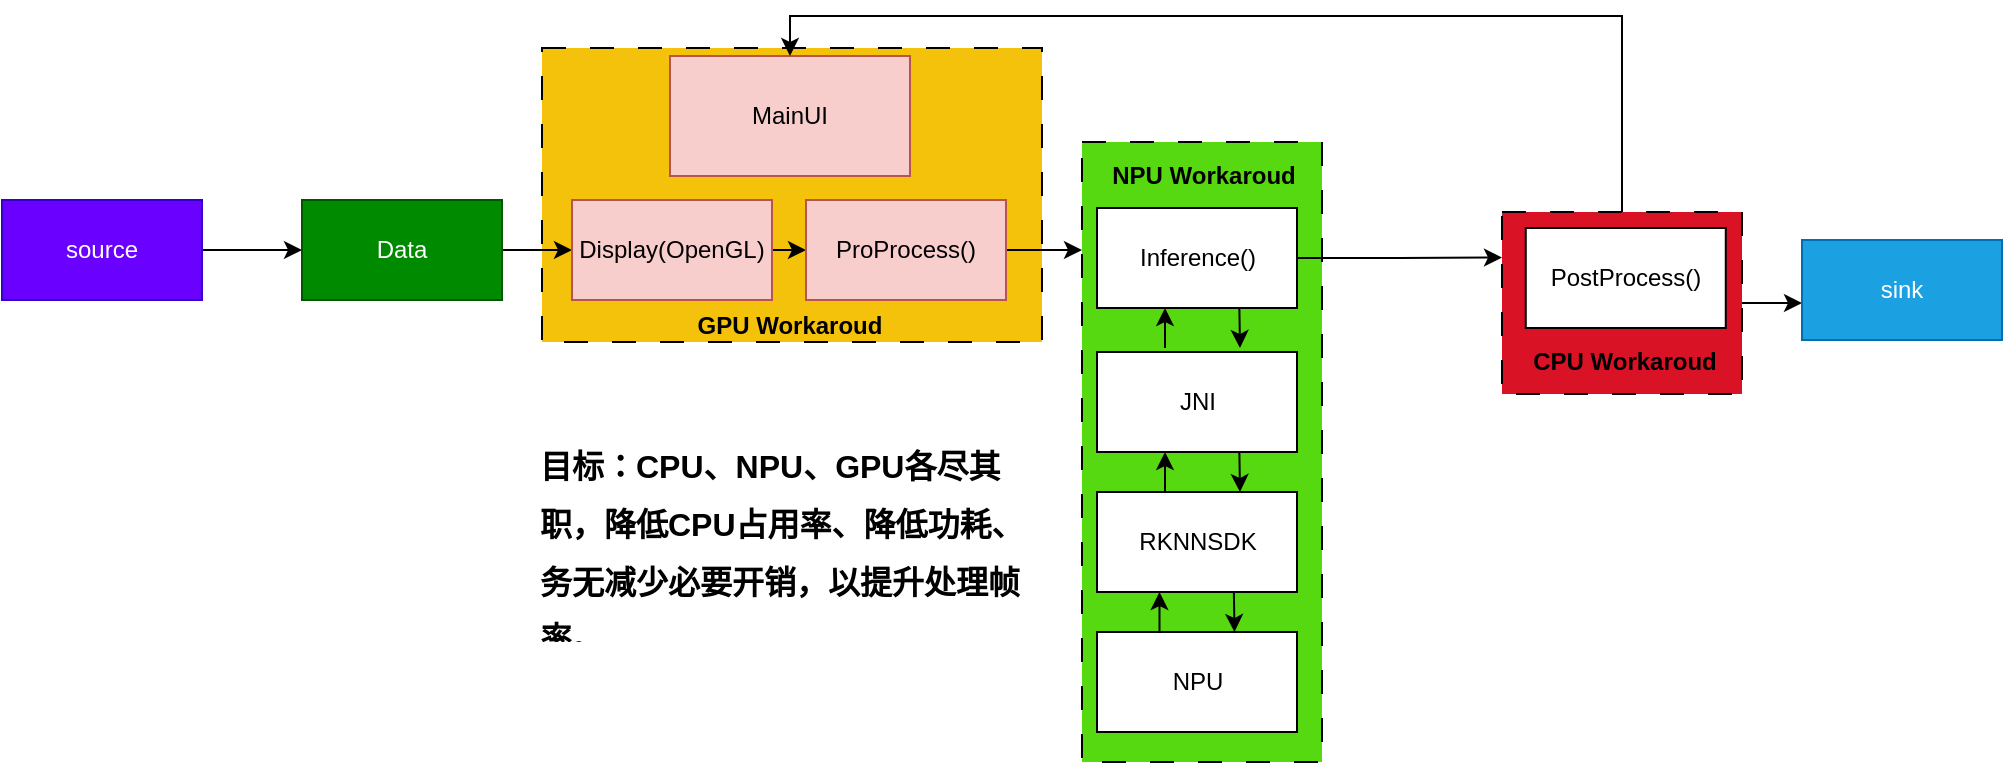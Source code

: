 <mxfile version="21.1.1" type="github">
  <diagram name="Page-1" id="efcozFvr51Rjrth5crKu">
    <mxGraphModel dx="1923" dy="679" grid="1" gridSize="10" guides="1" tooltips="1" connect="1" arrows="1" fold="1" page="1" pageScale="1" pageWidth="827" pageHeight="1169" math="0" shadow="0">
      <root>
        <mxCell id="0" />
        <mxCell id="1" parent="0" />
        <mxCell id="wFFzVPFAPlIq62BhiqQH-35" value="" style="rounded=0;whiteSpace=wrap;html=1;fillColor=#f4c10b;dashed=1;dashPattern=12 12;" vertex="1" parent="1">
          <mxGeometry x="120" y="153" width="250" height="147" as="geometry" />
        </mxCell>
        <mxCell id="wFFzVPFAPlIq62BhiqQH-3" value="" style="rounded=0;whiteSpace=wrap;html=1;fillColor=#57d912;dashed=1;dashPattern=12 12;" vertex="1" parent="1">
          <mxGeometry x="390" y="200" width="120" height="310" as="geometry" />
        </mxCell>
        <mxCell id="wFFzVPFAPlIq62BhiqQH-2" value="MainUI" style="rounded=0;whiteSpace=wrap;html=1;fillColor=#f8cecc;strokeColor=#b85450;" vertex="1" parent="1">
          <mxGeometry x="184" y="157" width="120" height="60" as="geometry" />
        </mxCell>
        <mxCell id="wFFzVPFAPlIq62BhiqQH-23" style="edgeStyle=orthogonalEdgeStyle;rounded=0;orthogonalLoop=1;jettySize=auto;html=1;entryX=0;entryY=0.25;entryDx=0;entryDy=0;" edge="1" parent="1" source="wFFzVPFAPlIq62BhiqQH-4" target="wFFzVPFAPlIq62BhiqQH-21">
          <mxGeometry relative="1" as="geometry" />
        </mxCell>
        <mxCell id="wFFzVPFAPlIq62BhiqQH-4" value="Inference()" style="rounded=0;whiteSpace=wrap;html=1;" vertex="1" parent="1">
          <mxGeometry x="397.5" y="233" width="100" height="50" as="geometry" />
        </mxCell>
        <mxCell id="wFFzVPFAPlIq62BhiqQH-5" value="JNI" style="rounded=0;whiteSpace=wrap;html=1;" vertex="1" parent="1">
          <mxGeometry x="397.5" y="305" width="100" height="50" as="geometry" />
        </mxCell>
        <mxCell id="wFFzVPFAPlIq62BhiqQH-6" value="RKNNSDK" style="rounded=0;whiteSpace=wrap;html=1;" vertex="1" parent="1">
          <mxGeometry x="397.5" y="375" width="100" height="50" as="geometry" />
        </mxCell>
        <mxCell id="wFFzVPFAPlIq62BhiqQH-7" value="NPU" style="rounded=0;whiteSpace=wrap;html=1;" vertex="1" parent="1">
          <mxGeometry x="397.5" y="445" width="100" height="50" as="geometry" />
        </mxCell>
        <mxCell id="wFFzVPFAPlIq62BhiqQH-11" value="" style="group" vertex="1" connectable="0" parent="1">
          <mxGeometry x="431.5" y="283" width="37.5" height="20" as="geometry" />
        </mxCell>
        <mxCell id="wFFzVPFAPlIq62BhiqQH-12" value="" style="endArrow=classic;html=1;rounded=0;" edge="1" parent="wFFzVPFAPlIq62BhiqQH-11">
          <mxGeometry width="50" height="50" relative="1" as="geometry">
            <mxPoint y="20" as="sourcePoint" />
            <mxPoint as="targetPoint" />
          </mxGeometry>
        </mxCell>
        <mxCell id="wFFzVPFAPlIq62BhiqQH-13" value="" style="endArrow=classic;html=1;rounded=0;" edge="1" parent="wFFzVPFAPlIq62BhiqQH-11">
          <mxGeometry width="50" height="50" relative="1" as="geometry">
            <mxPoint x="37.182" as="sourcePoint" />
            <mxPoint x="37.5" y="20" as="targetPoint" />
          </mxGeometry>
        </mxCell>
        <mxCell id="wFFzVPFAPlIq62BhiqQH-14" value="" style="group" vertex="1" connectable="0" parent="1">
          <mxGeometry x="431.5" y="355" width="37.5" height="20" as="geometry" />
        </mxCell>
        <mxCell id="wFFzVPFAPlIq62BhiqQH-15" value="" style="endArrow=classic;html=1;rounded=0;" edge="1" parent="wFFzVPFAPlIq62BhiqQH-14">
          <mxGeometry width="50" height="50" relative="1" as="geometry">
            <mxPoint y="20" as="sourcePoint" />
            <mxPoint as="targetPoint" />
          </mxGeometry>
        </mxCell>
        <mxCell id="wFFzVPFAPlIq62BhiqQH-16" value="" style="endArrow=classic;html=1;rounded=0;" edge="1" parent="wFFzVPFAPlIq62BhiqQH-14">
          <mxGeometry width="50" height="50" relative="1" as="geometry">
            <mxPoint x="37.182" as="sourcePoint" />
            <mxPoint x="37.5" y="20" as="targetPoint" />
          </mxGeometry>
        </mxCell>
        <mxCell id="wFFzVPFAPlIq62BhiqQH-18" value="" style="group" vertex="1" connectable="0" parent="1">
          <mxGeometry x="428.75" y="425" width="37.5" height="20" as="geometry" />
        </mxCell>
        <mxCell id="wFFzVPFAPlIq62BhiqQH-19" value="" style="endArrow=classic;html=1;rounded=0;" edge="1" parent="wFFzVPFAPlIq62BhiqQH-18">
          <mxGeometry width="50" height="50" relative="1" as="geometry">
            <mxPoint y="20" as="sourcePoint" />
            <mxPoint as="targetPoint" />
          </mxGeometry>
        </mxCell>
        <mxCell id="wFFzVPFAPlIq62BhiqQH-20" value="" style="endArrow=classic;html=1;rounded=0;" edge="1" parent="wFFzVPFAPlIq62BhiqQH-18">
          <mxGeometry width="50" height="50" relative="1" as="geometry">
            <mxPoint x="37.182" as="sourcePoint" />
            <mxPoint x="37.5" y="20" as="targetPoint" />
          </mxGeometry>
        </mxCell>
        <mxCell id="wFFzVPFAPlIq62BhiqQH-34" style="edgeStyle=orthogonalEdgeStyle;rounded=0;orthogonalLoop=1;jettySize=auto;html=1;exitX=0.5;exitY=0;exitDx=0;exitDy=0;entryX=0.5;entryY=0;entryDx=0;entryDy=0;" edge="1" parent="1" source="wFFzVPFAPlIq62BhiqQH-21" target="wFFzVPFAPlIq62BhiqQH-2">
          <mxGeometry relative="1" as="geometry" />
        </mxCell>
        <mxCell id="wFFzVPFAPlIq62BhiqQH-43" style="edgeStyle=orthogonalEdgeStyle;rounded=0;orthogonalLoop=1;jettySize=auto;html=1;exitX=1;exitY=0.5;exitDx=0;exitDy=0;" edge="1" parent="1" source="wFFzVPFAPlIq62BhiqQH-21">
          <mxGeometry relative="1" as="geometry">
            <mxPoint x="750" y="280.5" as="targetPoint" />
          </mxGeometry>
        </mxCell>
        <mxCell id="wFFzVPFAPlIq62BhiqQH-21" value="" style="rounded=0;whiteSpace=wrap;html=1;fillColor=#d91226;dashed=1;dashPattern=12 12;" vertex="1" parent="1">
          <mxGeometry x="600" y="235" width="120" height="91" as="geometry" />
        </mxCell>
        <mxCell id="wFFzVPFAPlIq62BhiqQH-24" value="&lt;b&gt;CPU Workaroud&lt;/b&gt;" style="text;html=1;strokeColor=none;fillColor=none;align=center;verticalAlign=middle;whiteSpace=wrap;rounded=0;" vertex="1" parent="1">
          <mxGeometry x="611.25" y="299" width="101.25" height="21" as="geometry" />
        </mxCell>
        <mxCell id="wFFzVPFAPlIq62BhiqQH-26" value="&lt;b&gt;NPU Workaroud&lt;/b&gt;" style="text;html=1;strokeColor=none;fillColor=none;align=center;verticalAlign=middle;whiteSpace=wrap;rounded=0;" vertex="1" parent="1">
          <mxGeometry x="398.5" y="204" width="103.5" height="25" as="geometry" />
        </mxCell>
        <mxCell id="wFFzVPFAPlIq62BhiqQH-29" value="PostProcess()" style="rounded=0;whiteSpace=wrap;html=1;" vertex="1" parent="1">
          <mxGeometry x="611.88" y="243" width="100" height="50" as="geometry" />
        </mxCell>
        <mxCell id="wFFzVPFAPlIq62BhiqQH-36" style="edgeStyle=orthogonalEdgeStyle;rounded=0;orthogonalLoop=1;jettySize=auto;html=1;" edge="1" parent="1" source="wFFzVPFAPlIq62BhiqQH-31" target="wFFzVPFAPlIq62BhiqQH-32">
          <mxGeometry relative="1" as="geometry" />
        </mxCell>
        <mxCell id="wFFzVPFAPlIq62BhiqQH-31" value="Data" style="rounded=0;whiteSpace=wrap;html=1;fillColor=#008a00;fontColor=#ffffff;strokeColor=#005700;" vertex="1" parent="1">
          <mxGeometry y="229" width="100" height="50" as="geometry" />
        </mxCell>
        <mxCell id="wFFzVPFAPlIq62BhiqQH-37" style="edgeStyle=orthogonalEdgeStyle;rounded=0;orthogonalLoop=1;jettySize=auto;html=1;exitX=1;exitY=0.5;exitDx=0;exitDy=0;entryX=0;entryY=0.5;entryDx=0;entryDy=0;" edge="1" parent="1" source="wFFzVPFAPlIq62BhiqQH-32" target="wFFzVPFAPlIq62BhiqQH-33">
          <mxGeometry relative="1" as="geometry" />
        </mxCell>
        <mxCell id="wFFzVPFAPlIq62BhiqQH-32" value="Display(OpenGL)" style="rounded=0;whiteSpace=wrap;html=1;fillColor=#f8cecc;strokeColor=#b85450;" vertex="1" parent="1">
          <mxGeometry x="135" y="229" width="100" height="50" as="geometry" />
        </mxCell>
        <mxCell id="wFFzVPFAPlIq62BhiqQH-39" style="edgeStyle=orthogonalEdgeStyle;rounded=0;orthogonalLoop=1;jettySize=auto;html=1;exitX=1;exitY=0.5;exitDx=0;exitDy=0;" edge="1" parent="1" source="wFFzVPFAPlIq62BhiqQH-33">
          <mxGeometry relative="1" as="geometry">
            <mxPoint x="390" y="254" as="targetPoint" />
          </mxGeometry>
        </mxCell>
        <mxCell id="wFFzVPFAPlIq62BhiqQH-33" value="ProProcess()" style="rounded=0;whiteSpace=wrap;html=1;fillColor=#f8cecc;strokeColor=#b85450;" vertex="1" parent="1">
          <mxGeometry x="252" y="229" width="100" height="50" as="geometry" />
        </mxCell>
        <mxCell id="wFFzVPFAPlIq62BhiqQH-40" value="&lt;b&gt;GPU Workaroud&lt;/b&gt;" style="text;html=1;strokeColor=none;fillColor=none;align=center;verticalAlign=middle;whiteSpace=wrap;rounded=0;" vertex="1" parent="1">
          <mxGeometry x="192.25" y="279" width="103.5" height="25" as="geometry" />
        </mxCell>
        <mxCell id="wFFzVPFAPlIq62BhiqQH-41" value="&lt;h1&gt;&lt;font style=&quot;font-size: 16px;&quot;&gt;目标：CPU、NPU、GPU各尽其职，降低CPU占用率、降低功耗、务无减少必要开销，以提升处理帧率。&lt;/font&gt;&lt;/h1&gt;" style="text;html=1;strokeColor=none;fillColor=none;spacing=5;spacingTop=-20;whiteSpace=wrap;overflow=hidden;rounded=0;" vertex="1" parent="1">
          <mxGeometry x="114" y="340" width="256" height="110" as="geometry" />
        </mxCell>
        <mxCell id="wFFzVPFAPlIq62BhiqQH-45" style="edgeStyle=orthogonalEdgeStyle;rounded=0;orthogonalLoop=1;jettySize=auto;html=1;entryX=0;entryY=0.5;entryDx=0;entryDy=0;" edge="1" parent="1" source="wFFzVPFAPlIq62BhiqQH-44" target="wFFzVPFAPlIq62BhiqQH-31">
          <mxGeometry relative="1" as="geometry" />
        </mxCell>
        <mxCell id="wFFzVPFAPlIq62BhiqQH-44" value="source" style="rounded=0;whiteSpace=wrap;html=1;fillColor=#6a00ff;fontColor=#ffffff;strokeColor=#3700CC;" vertex="1" parent="1">
          <mxGeometry x="-150" y="229" width="100" height="50" as="geometry" />
        </mxCell>
        <mxCell id="wFFzVPFAPlIq62BhiqQH-46" value="sink" style="rounded=0;whiteSpace=wrap;html=1;fillColor=#1ba1e2;fontColor=#ffffff;strokeColor=#006EAF;" vertex="1" parent="1">
          <mxGeometry x="750" y="249" width="100" height="50" as="geometry" />
        </mxCell>
      </root>
    </mxGraphModel>
  </diagram>
</mxfile>
